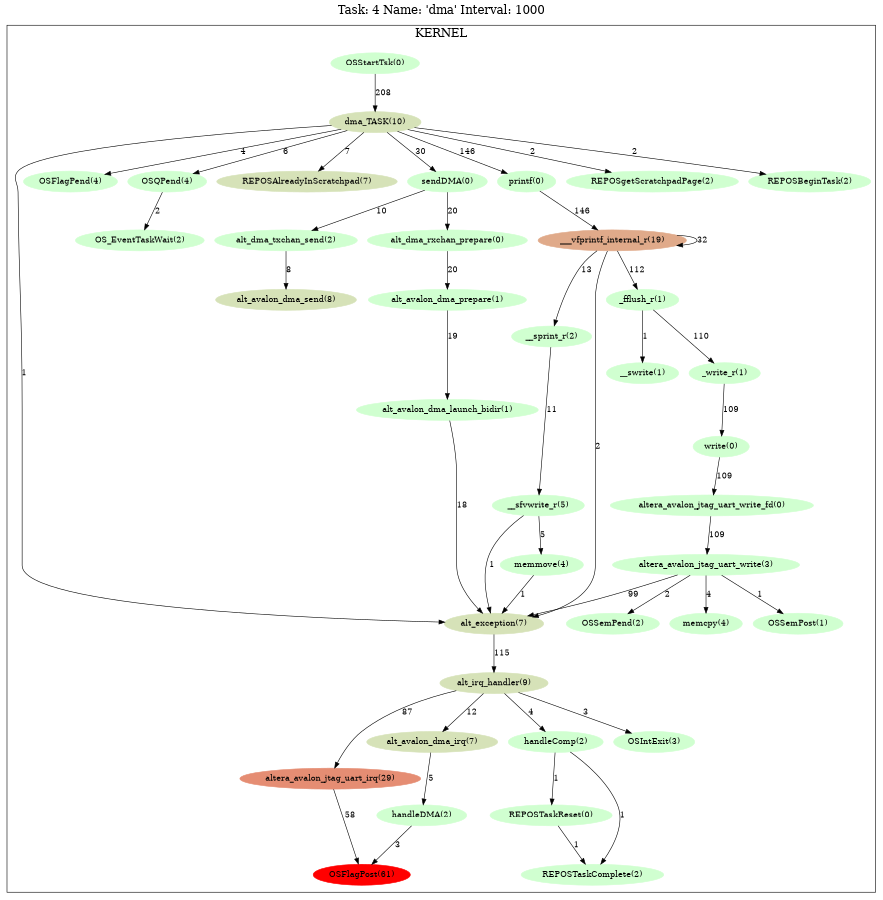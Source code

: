 digraph prof {
  size="6,6";
  ratio = fill;
  fontsize = "20";
  node [style=filled];
  labelloc = "t";
  label = "Task: 4 Name: 'dma' Interval: 1000";
  subgraph cluster_kernel {
    label = "KERNEL";
    "F16" [label = "alt_exception(7)"];
    "F16" -> "F17" [label = 115];
    "F17" [label = "alt_irq_handler(9)"];
    "F17" -> "F18" [label = 87];
    "F17" -> "F20" [label = 12];
    "F17" -> "F27" [label = 4];
    "F17" -> "F31" [label = 3];
    "F27" [label = "handleComp(2)"];
    "F27" -> "F28" [label = 1];
    "F27" -> "F29" [label = 1];
    "F23" [label = "__sfvwrite_r(5)"];
    "F23" -> "F24" [label = 5];
    "F23" -> "F16" [label = 1];
    "F32" [label = "memcpy(4)"];
    "F24" [label = "memmove(4)"];
    "F24" -> "F16" [label = 1];
    "F10" [label = "_fflush_r(1)"];
    "F10" -> "F11" [label = 1];
    "F10" -> "F12" [label = 110];
    "F11" [label = "__swrite(1)"];
    "F12" [label = "_write_r(1)"];
    "F12" -> "F13" [label = 109];
    "F13" [label = "write(0)"];
    "F13" -> "F14" [label = 109];
    "F31" [label = "OSIntExit(3)"];
    "F37" [label = "OS_EventTaskWait(2)"];
    "F7" [label = "OSFlagPend(4)"];
    "F19" [label = "OSFlagPost(61)"];
    "F36" [label = "OSQPend(4)"];
    "F36" -> "F37" [label = 2];
    "F33" [label = "OSSemPend(2)"];
    "F35" [label = "OSSemPost(1)"];
    "F6" [label = "alt_avalon_dma_launch_bidir(1)"];
    "F6" -> "F16" [label = 18];
    "F5" [label = "alt_avalon_dma_prepare(1)"];
    "F5" -> "F6" [label = 19];
    "F30" [label = "alt_avalon_dma_send(8)"];
    "F20" [label = "alt_avalon_dma_irq(7)"];
    "F20" -> "F21" [label = 5];
    "F14" [label = "altera_avalon_jtag_uart_write_fd(0)"];
    "F14" -> "F15" [label = 109];
    "F18" [label = "altera_avalon_jtag_uart_irq(29)"];
    "F18" -> "F19" [label = 58];
    "F15" [label = "altera_avalon_jtag_uart_write(3)"];
    "F15" -> "F16" [label = 99];
    "F15" -> "F32" [label = 4];
    "F15" -> "F33" [label = 2];
    "F15" -> "F35" [label = 1];
    "F26" [label = "alt_dma_txchan_send(2)"];
    "F26" -> "F30" [label = 8];
    "F4" [label = "alt_dma_rxchan_prepare(0)"];
    "F4" -> "F5" [label = 20];
    "F1" [label = "dma_TASK(10)"];
    "F1" -> "F2" [label = 7];
    "F1" -> "F3" [label = 30];
    "F1" -> "F7" [label = 4];
    "F1" -> "F8" [label = 146];
    "F1" -> "F25" [label = 2];
    "F1" -> "F16" [label = 1];
    "F1" -> "F34" [label = 2];
    "F1" -> "F36" [label = 6];
    "F21" [label = "handleDMA(2)"];
    "F21" -> "F19" [label = 3];
    "F3" [label = "sendDMA(0)"];
    "F3" -> "F4" [label = 20];
    "F3" -> "F26" [label = 10];
    "F25" [label = "REPOSgetScratchpadPage(2)"];
    "F2" [label = "REPOSAlreadyInScratchpad(7)"];
    "F29" [label = "REPOSTaskComplete(2)"];
    "F34" [label = "REPOSBeginTask(2)"];
    "F28" [label = "REPOSTaskReset(0)"];
    "F28" -> "F29" [label = 1];
    "F0" [label = "OSStartTsk(0)"];
    "F0" -> "F1" [label = 208];
    "F8" [label = "printf(0)"];
    "F8" -> "F9" [label = 146];
    "F22" [label = "__sprint_r(2)"];
    "F22" -> "F23" [label = 11];
    "F9" [label = "___vfprintf_internal_r(19)"];
    "F9" -> "F10" [label = 112];
    "F9" -> "F9" [label = 32];
    "F9" -> "F22" [label = 13];
    "F9" -> "F16" [label = 2];
    "F16" [color="#d6e2b8"];
    "F17" [color="#d6e2b8"];
    "F27" [color="#d0ffd0"];
    "F23" [color="#d0ffd0"];
    "F32" [color="#d0ffd0"];
    "F24" [color="#d0ffd0"];
    "F10" [color="#d0ffd0"];
    "F11" [color="#d0ffd0"];
    "F12" [color="#d0ffd0"];
    "F13" [color="#d0ffd0"];
    "F31" [color="#d0ffd0"];
    "F37" [color="#d0ffd0"];
    "F7" [color="#d0ffd0"];
    "F19" [color="#ff0000"];
    "F36" [color="#d0ffd0"];
    "F33" [color="#d0ffd0"];
    "F35" [color="#d0ffd0"];
    "F6" [color="#d0ffd0"];
    "F5" [color="#d0ffd0"];
    "F30" [color="#d6e2b8"];
    "F20" [color="#d6e2b8"];
    "F14" [color="#d0ffd0"];
    "F18" [color="#e58d73"];
    "F15" [color="#d0ffd0"];
    "F26" [color="#d0ffd0"];
    "F4" [color="#d0ffd0"];
    "F1" [color="#d6e2b8"];
    "F21" [color="#d0ffd0"];
    "F3" [color="#d0ffd0"];
    "F25" [color="#d0ffd0"];
    "F2" [color="#d6e2b8"];
    "F29" [color="#d0ffd0"];
    "F34" [color="#d0ffd0"];
    "F28" [color="#d0ffd0"];
    "F0" [color="#d0ffd0"];
    "F8" [color="#d0ffd0"];
    "F22" [color="#d0ffd0"];
    "F9" [color="#e0aa8a"];
  }
}
